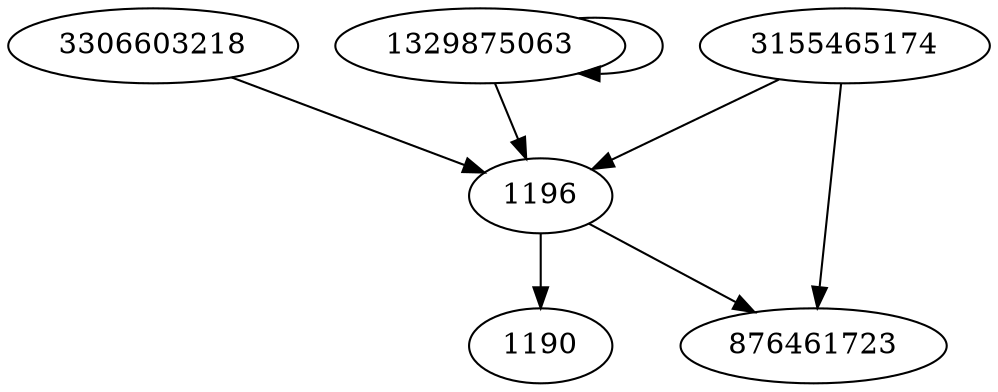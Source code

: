 digraph  {
1190;
1196;
3306603218;
3155465174;
1329875063;
876461723;
1196 -> 876461723;
1196 -> 1190;
3306603218 -> 1196;
3155465174 -> 1196;
3155465174 -> 876461723;
1329875063 -> 1196;
1329875063 -> 1329875063;
}
